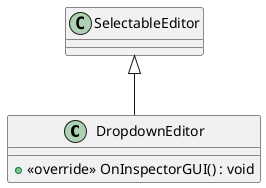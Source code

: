 @startuml
class DropdownEditor {
    + <<override>> OnInspectorGUI() : void
}
SelectableEditor <|-- DropdownEditor
@enduml
